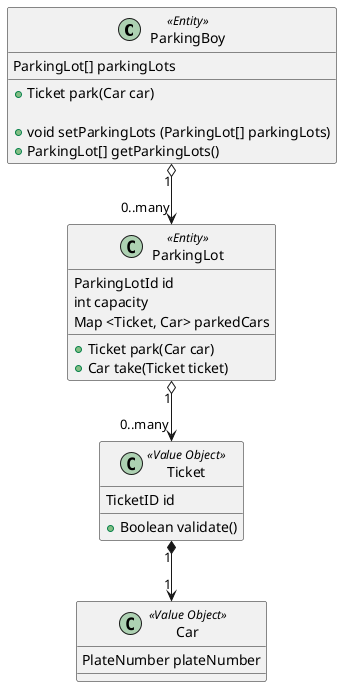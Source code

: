 @startuml parking

Class ParkingBoy << Entity >> {
  ParkingLot[] parkingLots

  + Ticket park(Car car)

  + void setParkingLots (ParkingLot[] parkingLots)
  + ParkingLot[] getParkingLots()
}

class ParkingLot << Entity >> {
  ParkingLotId id
  int capacity
  Map <Ticket, Car> parkedCars

  + Ticket park(Car car)
  + Car take(Ticket ticket)
}

Class Car << Value Object >> {
    PlateNumber plateNumber
}

Class Ticket << Value Object >> {
  TicketID id
  + Boolean validate()
}

Ticket "1" *--> "1" Car
ParkingLot "1" o--> "0..many" Ticket
ParkingBoy "1" o--> "0..many" ParkingLot

@enduml
